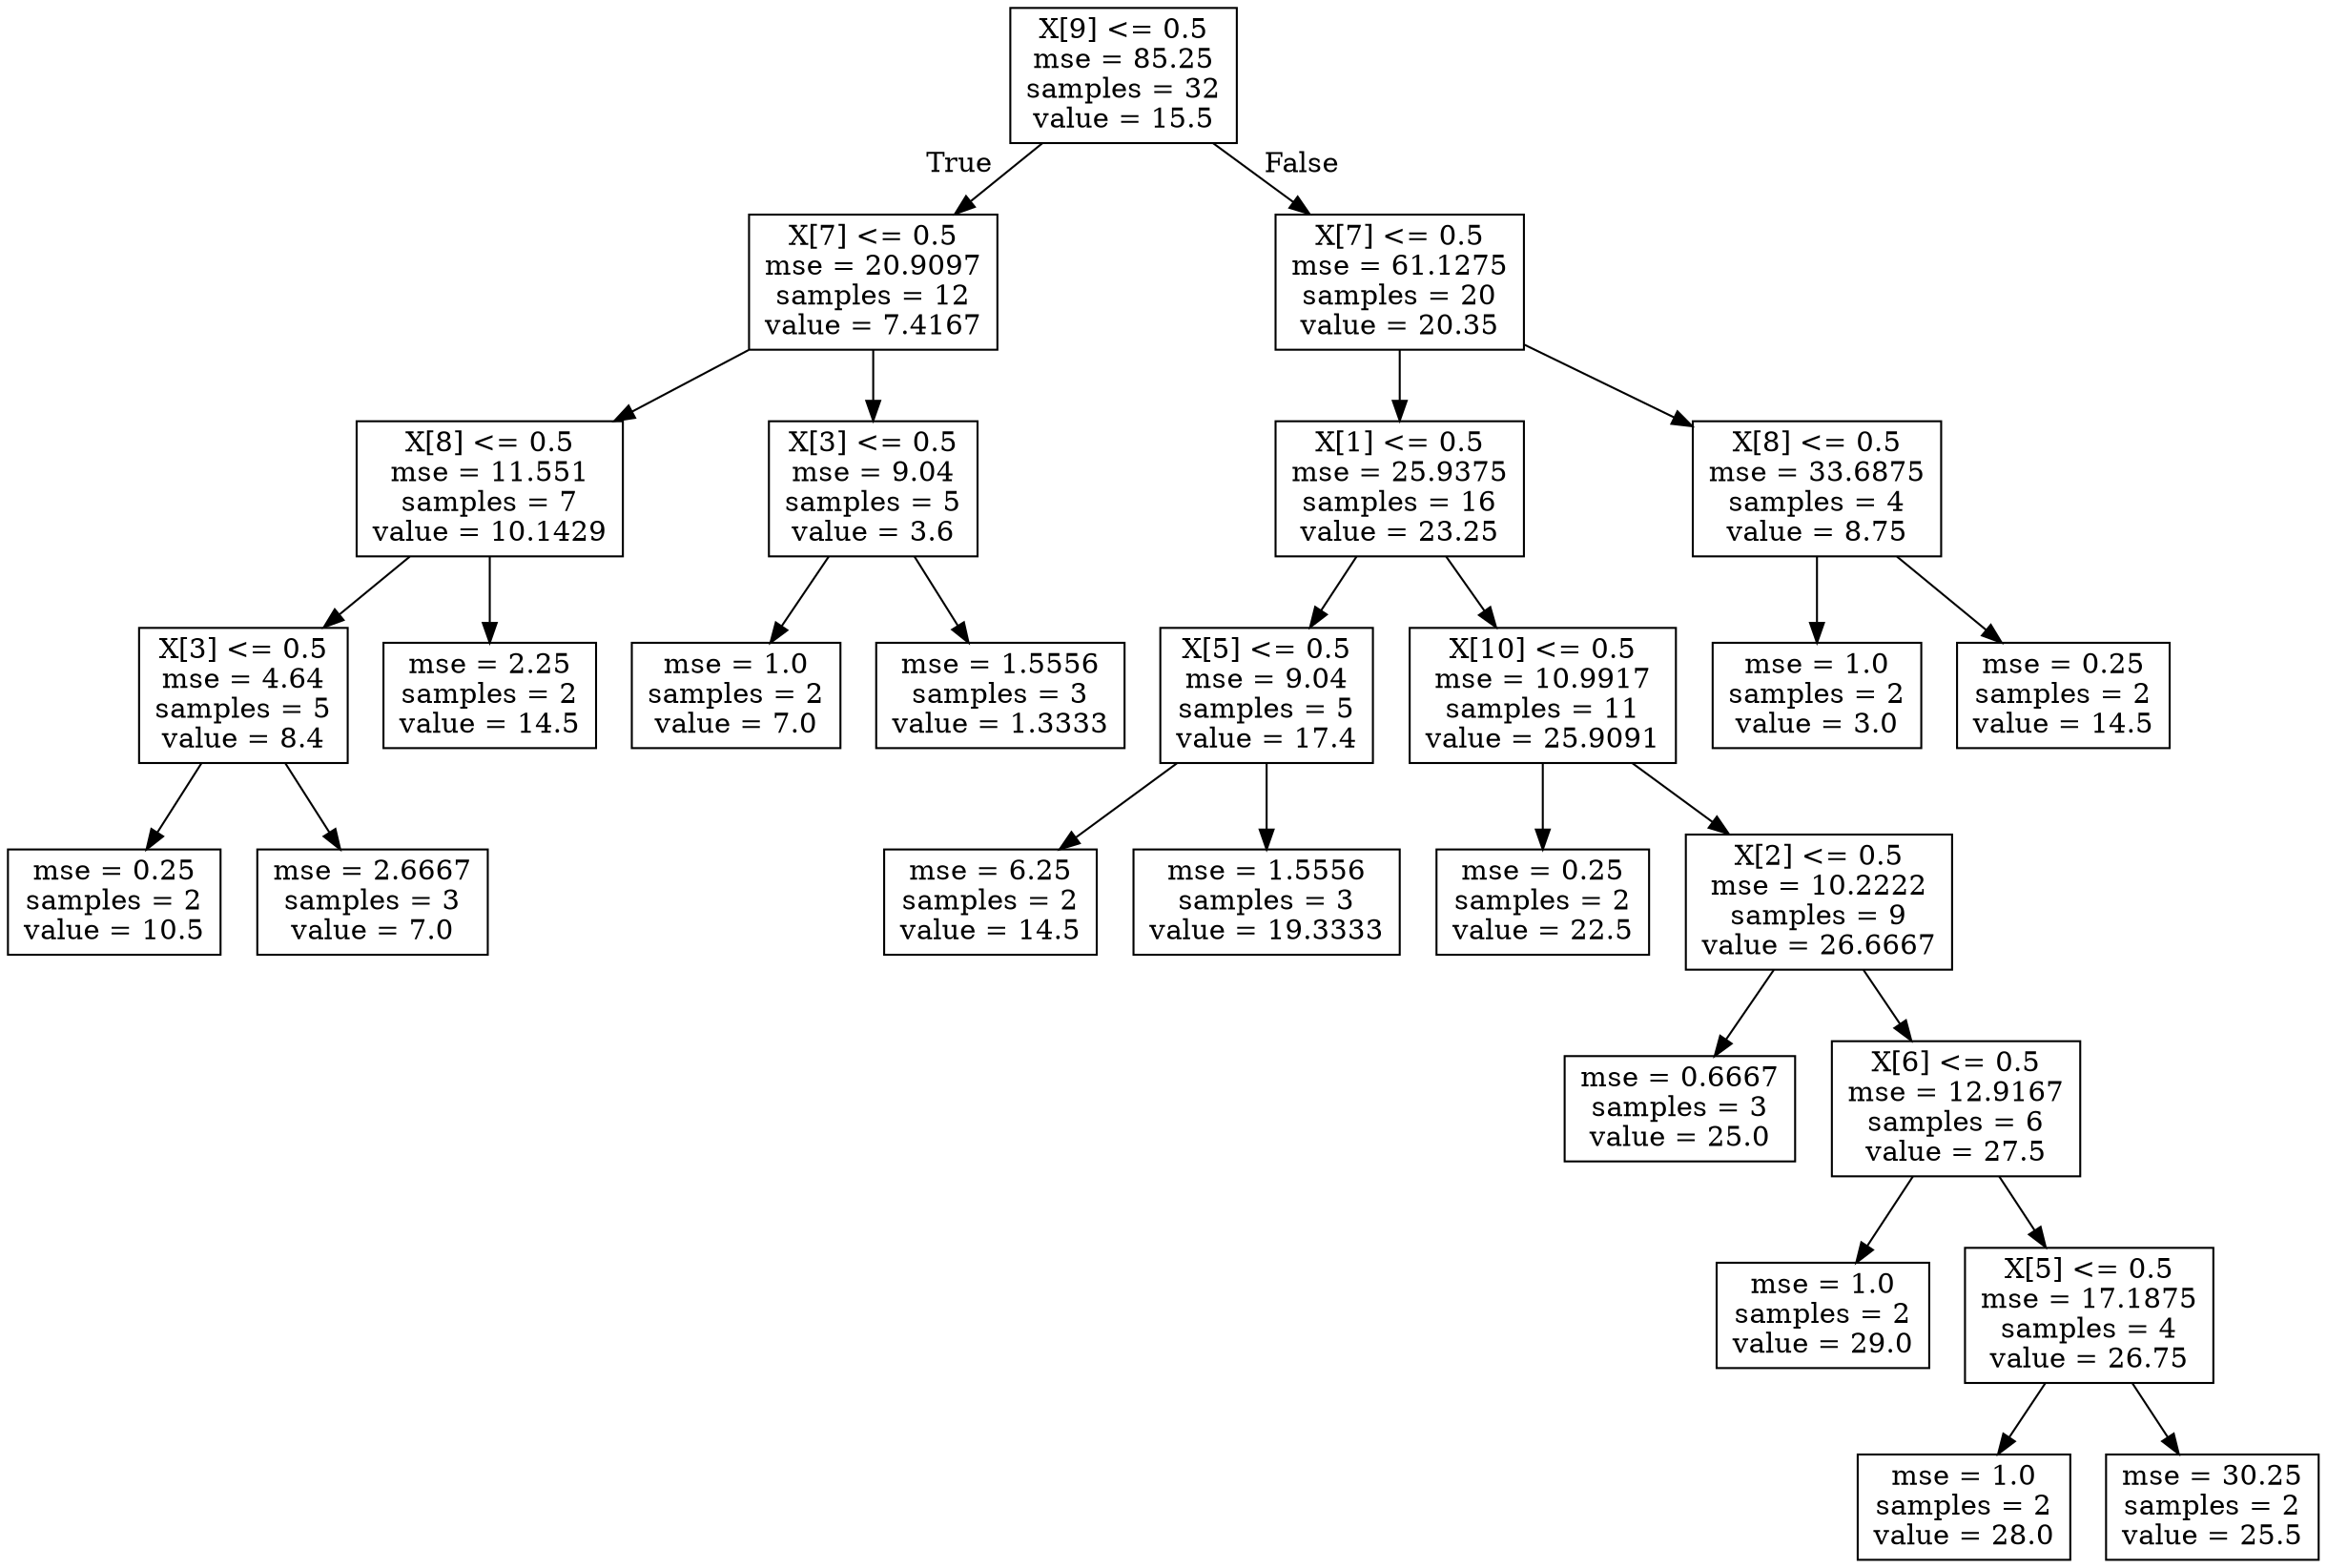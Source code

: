 digraph Tree {
node [shape=box] ;
0 [label="X[9] <= 0.5\nmse = 85.25\nsamples = 32\nvalue = 15.5"] ;
1 [label="X[7] <= 0.5\nmse = 20.9097\nsamples = 12\nvalue = 7.4167"] ;
0 -> 1 [labeldistance=2.5, labelangle=45, headlabel="True"] ;
2 [label="X[8] <= 0.5\nmse = 11.551\nsamples = 7\nvalue = 10.1429"] ;
1 -> 2 ;
3 [label="X[3] <= 0.5\nmse = 4.64\nsamples = 5\nvalue = 8.4"] ;
2 -> 3 ;
4 [label="mse = 0.25\nsamples = 2\nvalue = 10.5"] ;
3 -> 4 ;
5 [label="mse = 2.6667\nsamples = 3\nvalue = 7.0"] ;
3 -> 5 ;
6 [label="mse = 2.25\nsamples = 2\nvalue = 14.5"] ;
2 -> 6 ;
7 [label="X[3] <= 0.5\nmse = 9.04\nsamples = 5\nvalue = 3.6"] ;
1 -> 7 ;
8 [label="mse = 1.0\nsamples = 2\nvalue = 7.0"] ;
7 -> 8 ;
9 [label="mse = 1.5556\nsamples = 3\nvalue = 1.3333"] ;
7 -> 9 ;
10 [label="X[7] <= 0.5\nmse = 61.1275\nsamples = 20\nvalue = 20.35"] ;
0 -> 10 [labeldistance=2.5, labelangle=-45, headlabel="False"] ;
11 [label="X[1] <= 0.5\nmse = 25.9375\nsamples = 16\nvalue = 23.25"] ;
10 -> 11 ;
12 [label="X[5] <= 0.5\nmse = 9.04\nsamples = 5\nvalue = 17.4"] ;
11 -> 12 ;
13 [label="mse = 6.25\nsamples = 2\nvalue = 14.5"] ;
12 -> 13 ;
14 [label="mse = 1.5556\nsamples = 3\nvalue = 19.3333"] ;
12 -> 14 ;
15 [label="X[10] <= 0.5\nmse = 10.9917\nsamples = 11\nvalue = 25.9091"] ;
11 -> 15 ;
16 [label="mse = 0.25\nsamples = 2\nvalue = 22.5"] ;
15 -> 16 ;
17 [label="X[2] <= 0.5\nmse = 10.2222\nsamples = 9\nvalue = 26.6667"] ;
15 -> 17 ;
18 [label="mse = 0.6667\nsamples = 3\nvalue = 25.0"] ;
17 -> 18 ;
19 [label="X[6] <= 0.5\nmse = 12.9167\nsamples = 6\nvalue = 27.5"] ;
17 -> 19 ;
20 [label="mse = 1.0\nsamples = 2\nvalue = 29.0"] ;
19 -> 20 ;
21 [label="X[5] <= 0.5\nmse = 17.1875\nsamples = 4\nvalue = 26.75"] ;
19 -> 21 ;
22 [label="mse = 1.0\nsamples = 2\nvalue = 28.0"] ;
21 -> 22 ;
23 [label="mse = 30.25\nsamples = 2\nvalue = 25.5"] ;
21 -> 23 ;
24 [label="X[8] <= 0.5\nmse = 33.6875\nsamples = 4\nvalue = 8.75"] ;
10 -> 24 ;
25 [label="mse = 1.0\nsamples = 2\nvalue = 3.0"] ;
24 -> 25 ;
26 [label="mse = 0.25\nsamples = 2\nvalue = 14.5"] ;
24 -> 26 ;
}